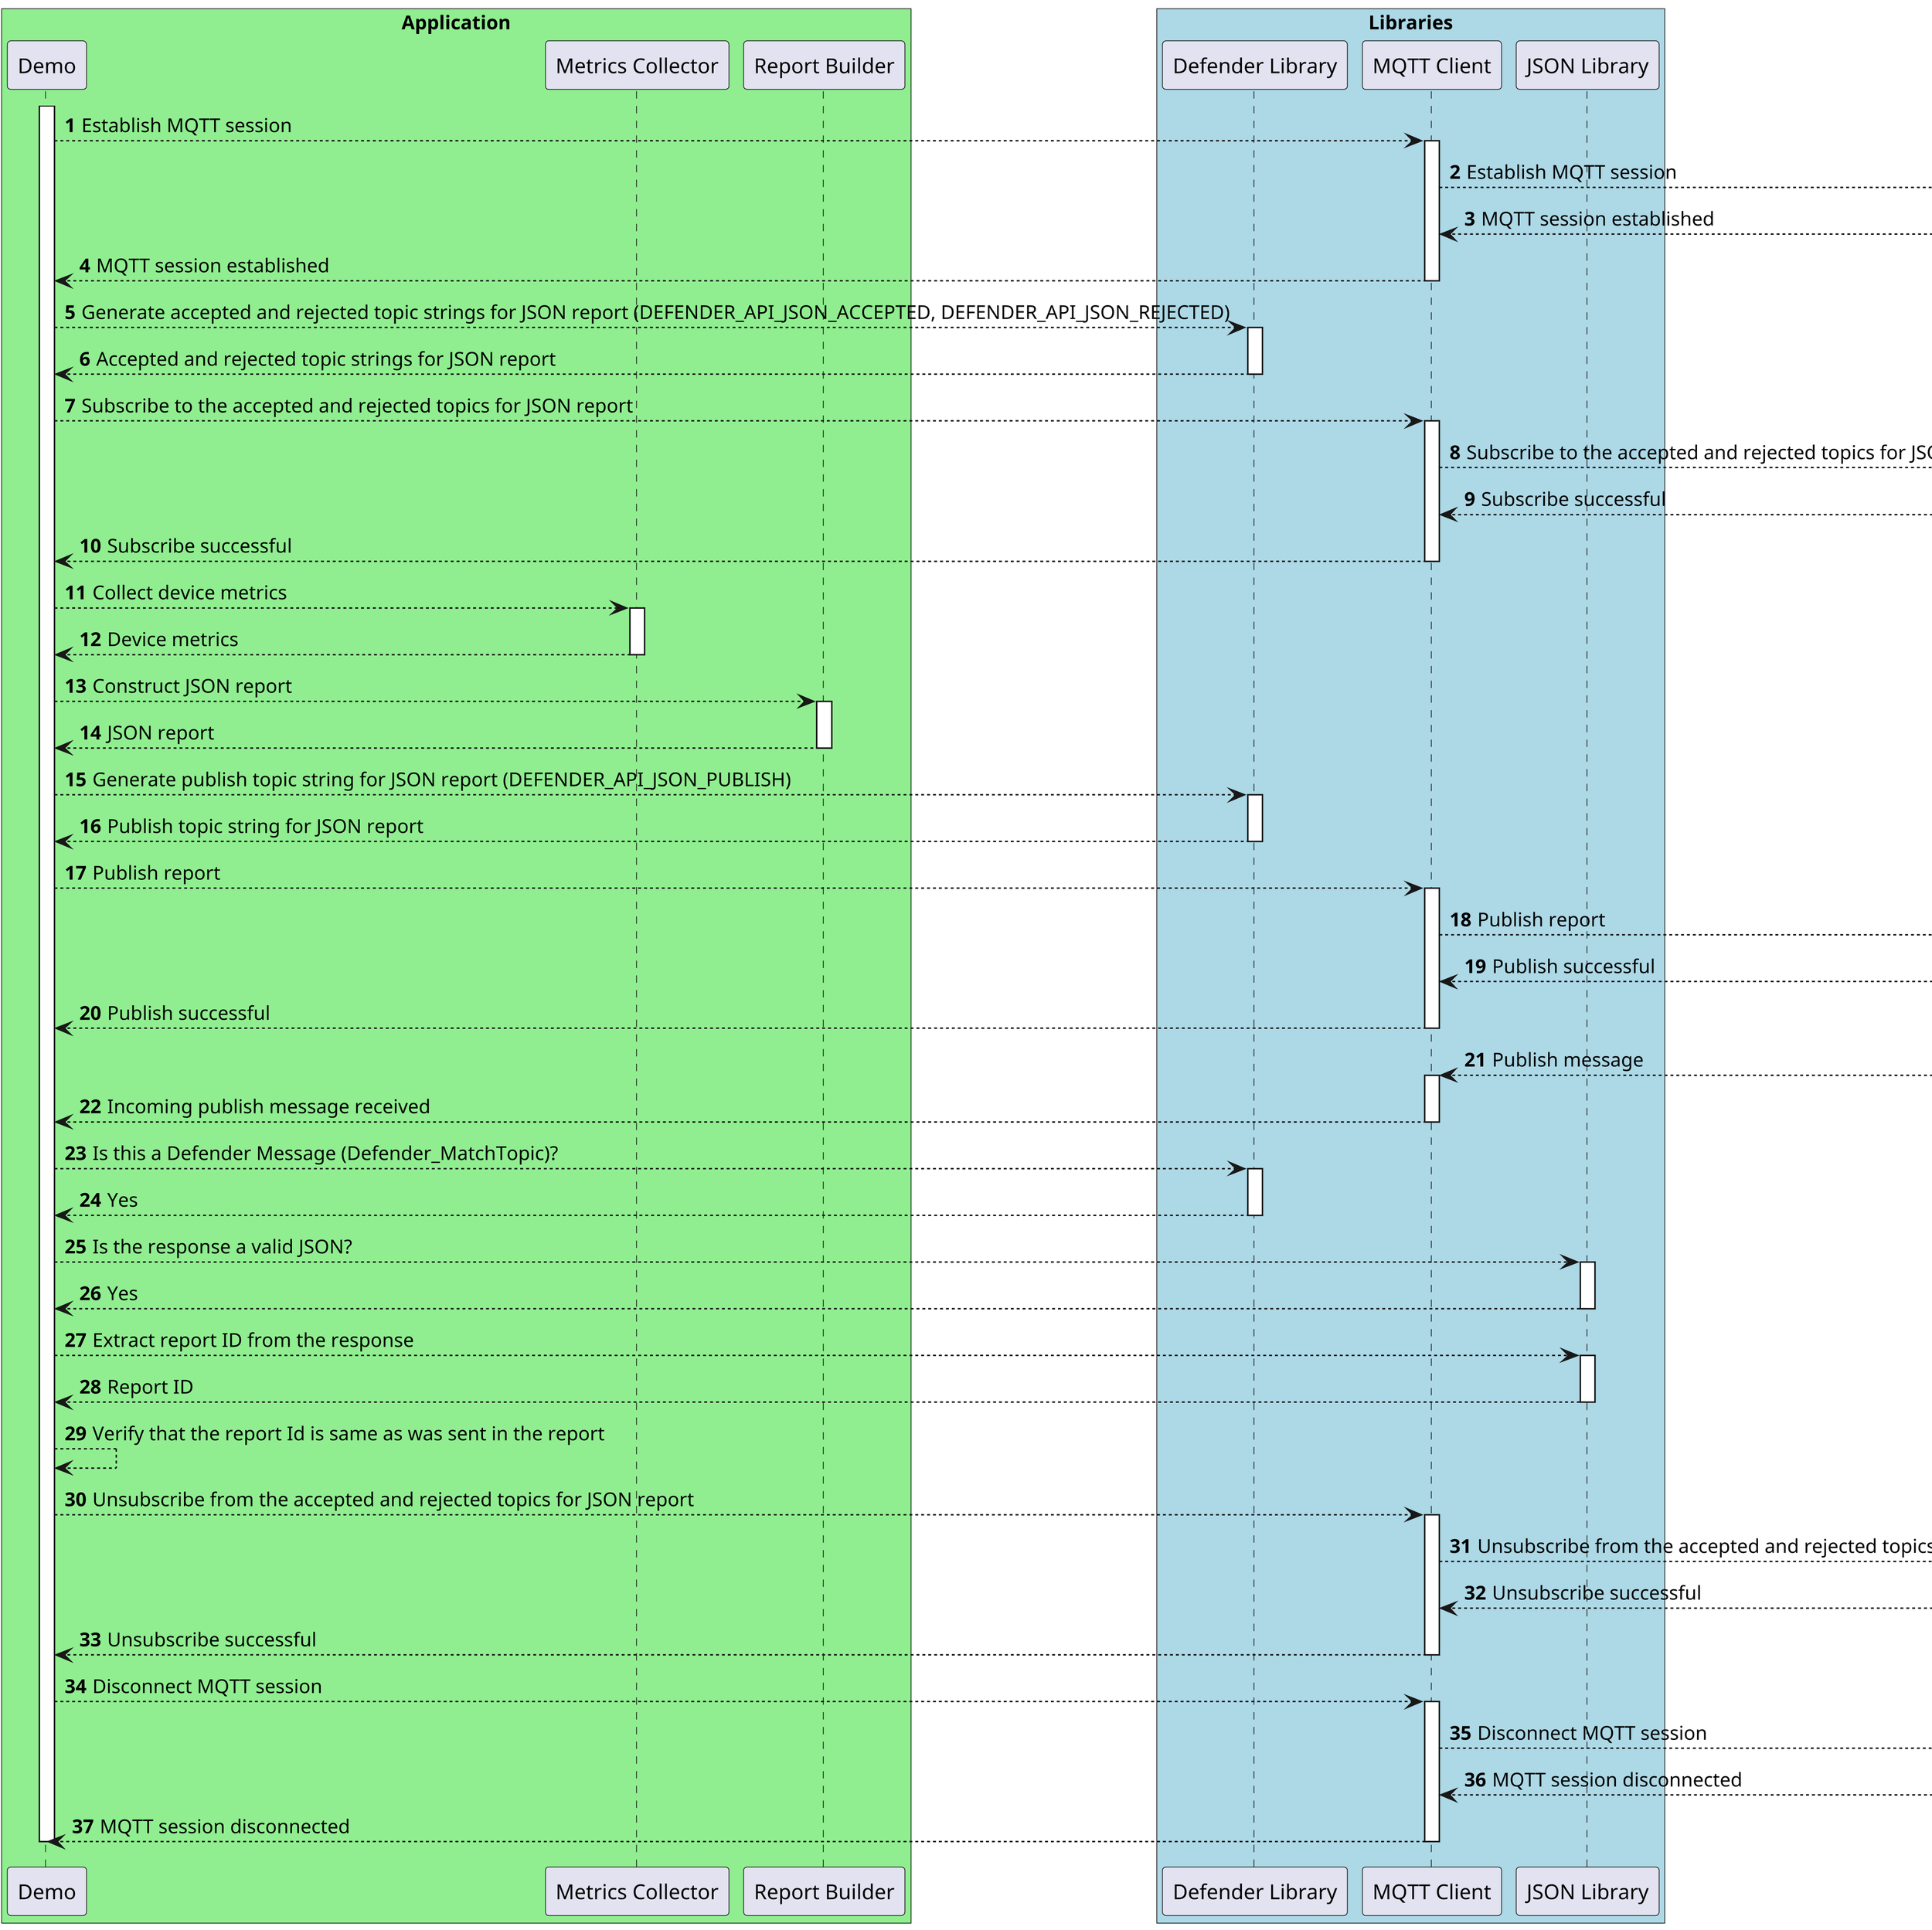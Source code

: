 @startuml
skinparam dpi 300
skinparam classFontSize 8
skinparam classFontName Helvetica
autonumber

box "Application" #LightGreen
    participant "Demo" as Demo
    participant "Metrics Collector" as Metrics
    participant "Report Builder" as Report
end box

box "Libraries" #LightBlue
    participant "Defender Library" as Defender
    participant "MQTT Client" as MQTT
    participant "JSON Library" as JSON
end box

box "AWS IoT Broker" #Yellow
    participant "AWS IoT Broker" as Broker
end box

activate Demo
Demo --> MQTT : Establish MQTT session

activate MQTT
MQTT --> Broker : Establish MQTT session
Broker --> MQTT : MQTT session established
MQTT --> Demo : MQTT session established
deactivate MQTT

Demo --> Defender : Generate accepted and rejected topic strings for JSON report (DEFENDER_API_JSON_ACCEPTED, DEFENDER_API_JSON_REJECTED)
activate Defender
Defender --> Demo : Accepted and rejected topic strings for JSON report
deactivate Defender

Demo --> MQTT : Subscribe to the accepted and rejected topics for JSON report
activate MQTT
MQTT --> Broker : Subscribe to the accepted and rejected topics for JSON report
Broker --> MQTT : Subscribe successful
MQTT --> Demo : Subscribe successful
deactivate MQTT

Demo --> Metrics : Collect device metrics
activate Metrics
Metrics --> Demo : Device metrics
deactivate Metrics

Demo --> Report : Construct JSON report
activate Report
Report --> Demo : JSON report
deactivate Report

Demo --> Defender : Generate publish topic string for JSON report (DEFENDER_API_JSON_PUBLISH)
activate Defender
Defender --> Demo :  Publish topic string for JSON report
deactivate Defender

Demo --> MQTT : Publish report
activate MQTT
MQTT --> Broker : Publish report
Broker --> MQTT : Publish successful
MQTT --> Demo : Publish successful
deactivate MQTT

Broker --> MQTT :  Publish message
activate MQTT
MQTT --> Demo : Incoming publish message received
deactivate MQTT

Demo --> Defender : Is this a Defender Message (Defender_MatchTopic)?
activate Defender
Defender ---> Demo : Yes
deactivate Defender

Demo --> JSON : Is the response a valid JSON?
activate JSON
JSON --> Demo : Yes
deactivate JSON

Demo --> JSON : Extract report ID from the response
activate JSON
JSON --> Demo : Report ID
deactivate JSON

Demo --> Demo : Verify that the report Id is same as was sent in the report

Demo --> MQTT : Unsubscribe from the accepted and rejected topics for JSON report
activate MQTT
MQTT --> Broker : Unsubscribe from the accepted and rejected topics for JSON report
Broker --> MQTT : Unsubscribe successful
MQTT --> Demo : Unsubscribe successful
deactivate MQTT

Demo --> MQTT : Disconnect MQTT session
activate MQTT
MQTT --> Broker : Disconnect MQTT session
Broker --> MQTT : MQTT session disconnected
MQTT --> Demo : MQTT session disconnected
deactivate MQTT

deactivate Demo

@enduml